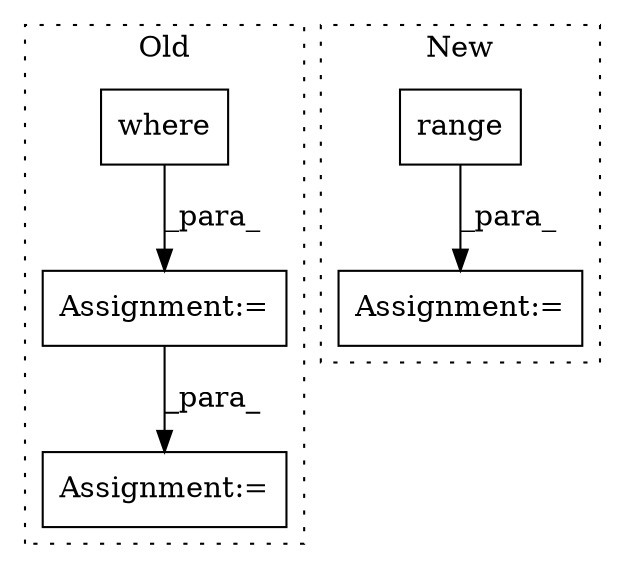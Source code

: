 digraph G {
subgraph cluster0 {
1 [label="where" a="32" s="54167,54181" l="6,1" shape="box"];
4 [label="Assignment:=" a="7" s="54148" l="1" shape="box"];
5 [label="Assignment:=" a="7" s="54336" l="1" shape="box"];
label = "Old";
style="dotted";
}
subgraph cluster1 {
2 [label="range" a="32" s="54409,54416" l="6,1" shape="box"];
3 [label="Assignment:=" a="7" s="54347,54417" l="53,2" shape="box"];
label = "New";
style="dotted";
}
1 -> 4 [label="_para_"];
2 -> 3 [label="_para_"];
4 -> 5 [label="_para_"];
}